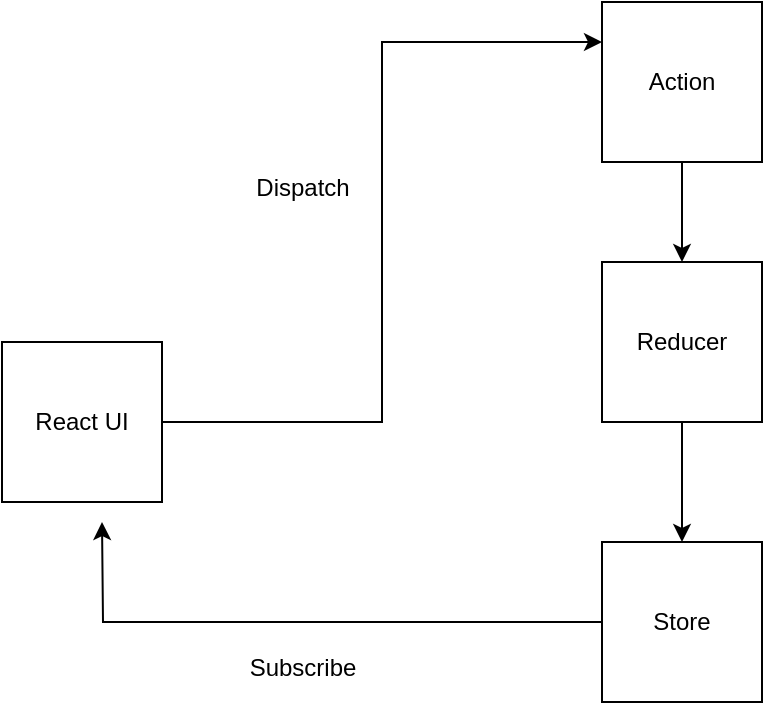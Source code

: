<mxfile version="28.0.4">
  <diagram name="Page-1" id="lL44F2uZQKhg6SFy_6Dh">
    <mxGraphModel dx="786" dy="463" grid="1" gridSize="10" guides="1" tooltips="1" connect="1" arrows="1" fold="1" page="1" pageScale="1" pageWidth="850" pageHeight="1100" math="0" shadow="0">
      <root>
        <mxCell id="0" />
        <mxCell id="1" parent="0" />
        <mxCell id="ls613Dp2aGmYDgWKceEF-9" style="edgeStyle=orthogonalEdgeStyle;rounded=0;orthogonalLoop=1;jettySize=auto;html=1;entryX=0;entryY=0.25;entryDx=0;entryDy=0;" edge="1" parent="1" source="ls613Dp2aGmYDgWKceEF-1" target="ls613Dp2aGmYDgWKceEF-3">
          <mxGeometry relative="1" as="geometry" />
        </mxCell>
        <mxCell id="ls613Dp2aGmYDgWKceEF-1" value="React UI" style="whiteSpace=wrap;html=1;aspect=fixed;" vertex="1" parent="1">
          <mxGeometry x="90" y="240" width="80" height="80" as="geometry" />
        </mxCell>
        <mxCell id="ls613Dp2aGmYDgWKceEF-8" value="" style="edgeStyle=orthogonalEdgeStyle;rounded=0;orthogonalLoop=1;jettySize=auto;html=1;" edge="1" parent="1" source="ls613Dp2aGmYDgWKceEF-3" target="ls613Dp2aGmYDgWKceEF-4">
          <mxGeometry relative="1" as="geometry" />
        </mxCell>
        <mxCell id="ls613Dp2aGmYDgWKceEF-3" value="Action" style="whiteSpace=wrap;html=1;aspect=fixed;" vertex="1" parent="1">
          <mxGeometry x="390" y="70" width="80" height="80" as="geometry" />
        </mxCell>
        <mxCell id="ls613Dp2aGmYDgWKceEF-7" value="" style="edgeStyle=orthogonalEdgeStyle;rounded=0;orthogonalLoop=1;jettySize=auto;html=1;" edge="1" parent="1" source="ls613Dp2aGmYDgWKceEF-4" target="ls613Dp2aGmYDgWKceEF-5">
          <mxGeometry relative="1" as="geometry" />
        </mxCell>
        <mxCell id="ls613Dp2aGmYDgWKceEF-4" value="Reducer" style="whiteSpace=wrap;html=1;aspect=fixed;" vertex="1" parent="1">
          <mxGeometry x="390" y="200" width="80" height="80" as="geometry" />
        </mxCell>
        <mxCell id="ls613Dp2aGmYDgWKceEF-10" style="edgeStyle=orthogonalEdgeStyle;rounded=0;orthogonalLoop=1;jettySize=auto;html=1;" edge="1" parent="1" source="ls613Dp2aGmYDgWKceEF-5">
          <mxGeometry relative="1" as="geometry">
            <mxPoint x="140" y="330" as="targetPoint" />
          </mxGeometry>
        </mxCell>
        <mxCell id="ls613Dp2aGmYDgWKceEF-5" value="Store" style="whiteSpace=wrap;html=1;aspect=fixed;" vertex="1" parent="1">
          <mxGeometry x="390" y="340" width="80" height="80" as="geometry" />
        </mxCell>
        <mxCell id="ls613Dp2aGmYDgWKceEF-11" value="Dispatch" style="text;html=1;align=center;verticalAlign=middle;resizable=0;points=[];autosize=1;strokeColor=none;fillColor=none;" vertex="1" parent="1">
          <mxGeometry x="205" y="148" width="70" height="30" as="geometry" />
        </mxCell>
        <mxCell id="ls613Dp2aGmYDgWKceEF-12" value="Subscribe" style="text;html=1;align=center;verticalAlign=middle;resizable=0;points=[];autosize=1;strokeColor=none;fillColor=none;" vertex="1" parent="1">
          <mxGeometry x="200" y="388" width="80" height="30" as="geometry" />
        </mxCell>
      </root>
    </mxGraphModel>
  </diagram>
</mxfile>

